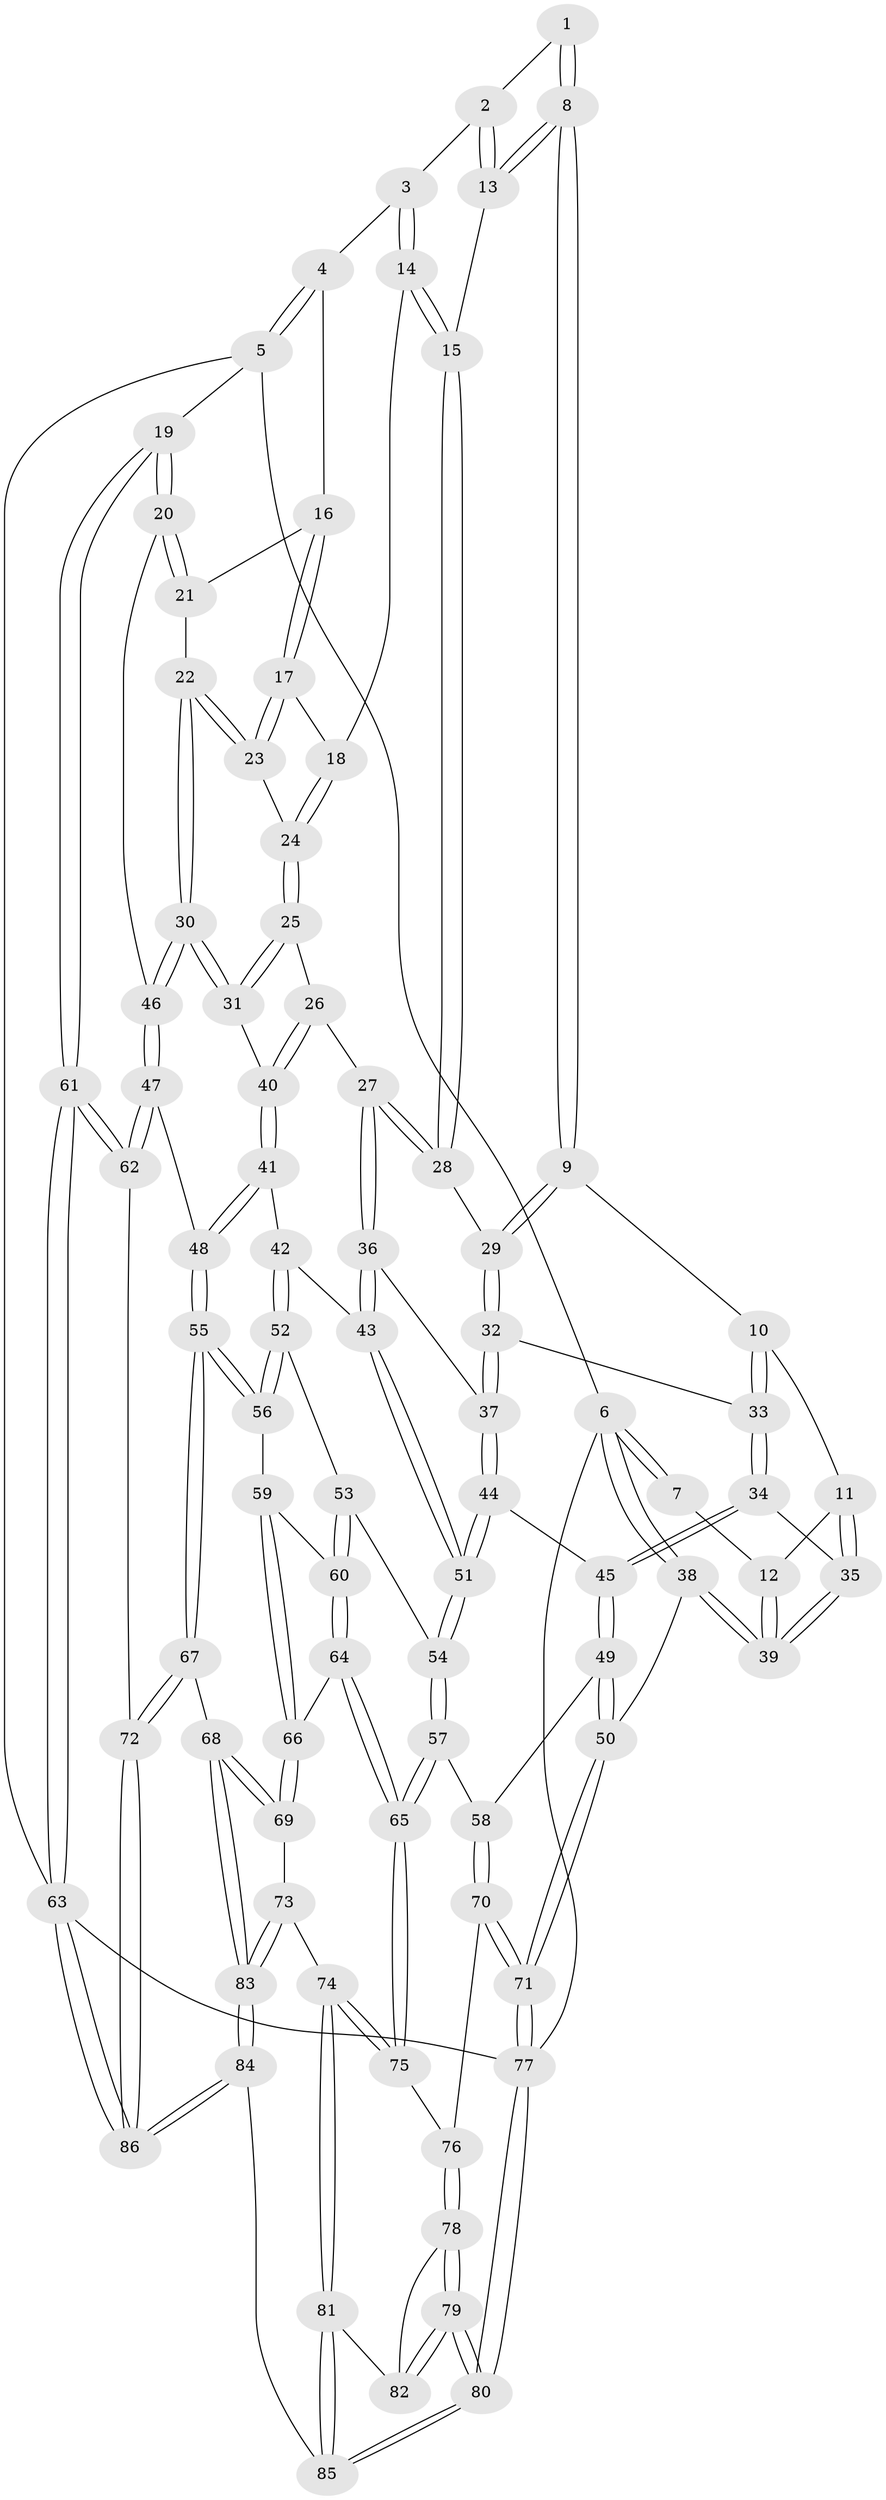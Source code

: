 // Generated by graph-tools (version 1.1) at 2025/11/02/27/25 16:11:56]
// undirected, 86 vertices, 212 edges
graph export_dot {
graph [start="1"]
  node [color=gray90,style=filled];
  1 [pos="+0.214662376674768+0"];
  2 [pos="+0.5774677260498996+0"];
  3 [pos="+0.6494716746461915+0"];
  4 [pos="+0.7395032249104807+0"];
  5 [pos="+1+0"];
  6 [pos="+0+0"];
  7 [pos="+0.19551564245201977+0"];
  8 [pos="+0.294512615198889+0.10404394525657484"];
  9 [pos="+0.2673449622305466+0.16489922601402915"];
  10 [pos="+0.25047692111754344+0.17814405112832257"];
  11 [pos="+0.21567984683676109+0.19946192420731007"];
  12 [pos="+0.01936165805818704+0.2190374117596034"];
  13 [pos="+0.39486286746043675+0.12592136360479322"];
  14 [pos="+0.4357139206059539+0.14021054555260012"];
  15 [pos="+0.4352114358013967+0.14029005413417833"];
  16 [pos="+0.7353732827318743+0"];
  17 [pos="+0.6822603825500605+0.03768496877222013"];
  18 [pos="+0.47895836641083495+0.1510541600655582"];
  19 [pos="+1+0.3886923940995139"];
  20 [pos="+1+0.39667284688356713"];
  21 [pos="+0.8537310160703184+0.1322491397897658"];
  22 [pos="+0.7409460606354693+0.28432079891328865"];
  23 [pos="+0.6778263524439262+0.1441371990423933"];
  24 [pos="+0.5465917895166995+0.22783308820717715"];
  25 [pos="+0.5432287848958443+0.24034832460040245"];
  26 [pos="+0.509511804883519+0.3014091688681737"];
  27 [pos="+0.4866335379413514+0.31525964897425296"];
  28 [pos="+0.4324386867219518+0.27785557537004213"];
  29 [pos="+0.359569517371138+0.2801308175151867"];
  30 [pos="+0.7547551554904669+0.32937886004437766"];
  31 [pos="+0.7333939393270317+0.33780170046496527"];
  32 [pos="+0.33465467584207+0.339173185544072"];
  33 [pos="+0.291023393449032+0.35478944005956403"];
  34 [pos="+0.23126920850684782+0.39547407953225283"];
  35 [pos="+0.21337432003790255+0.3790357142953508"];
  36 [pos="+0.4715306647494089+0.4067445062403928"];
  37 [pos="+0.3990851131985031+0.4105575436325822"];
  38 [pos="+0+0.3452651767971539"];
  39 [pos="+0+0.3212102823306763"];
  40 [pos="+0.6841705159681949+0.3639905067573677"];
  41 [pos="+0.6188433127882031+0.44105875855792503"];
  42 [pos="+0.5494696685314833+0.4734423417070628"];
  43 [pos="+0.48920344264866755+0.43236455237046023"];
  44 [pos="+0.2891621388540014+0.5068244121500015"];
  45 [pos="+0.2496419850018271+0.4867724572628366"];
  46 [pos="+0.9654674524469664+0.42548145442624147"];
  47 [pos="+0.8104331300548676+0.6306681544552811"];
  48 [pos="+0.7830352074728631+0.644228627638931"];
  49 [pos="+0.1034063332589201+0.5596132014106182"];
  50 [pos="+0+0.5673441394638112"];
  51 [pos="+0.35220039284558796+0.5983812773548007"];
  52 [pos="+0.5492135441798146+0.5398973334085789"];
  53 [pos="+0.43838831919433346+0.6099065668835494"];
  54 [pos="+0.3591241484992357+0.6196923267186527"];
  55 [pos="+0.7463332084396934+0.6730685101751975"];
  56 [pos="+0.6541278124710307+0.6661425124535163"];
  57 [pos="+0.33060638738481957+0.7070390837376349"];
  58 [pos="+0.2574848619673978+0.710999865119899"];
  59 [pos="+0.5773039416248009+0.7104808663311954"];
  60 [pos="+0.5601589383049141+0.703680063803138"];
  61 [pos="+1+1"];
  62 [pos="+1+0.8402260308166072"];
  63 [pos="+1+1"];
  64 [pos="+0.37575872855529546+0.7146123296158194"];
  65 [pos="+0.33307109752360786+0.7113613209909982"];
  66 [pos="+0.549143709971395+0.7682835586645297"];
  67 [pos="+0.7386581081956928+0.8756726116623514"];
  68 [pos="+0.6850879463984298+0.8884167437147025"];
  69 [pos="+0.5458860914493714+0.780013315799156"];
  70 [pos="+0.13932308683704475+0.7849570779819366"];
  71 [pos="+0+0.6819886143019904"];
  72 [pos="+0.7539162810005309+0.8916498516238223"];
  73 [pos="+0.4933949242161264+0.8470177418455285"];
  74 [pos="+0.361361734362176+0.8135002071983682"];
  75 [pos="+0.35549895904246737+0.7950097341381344"];
  76 [pos="+0.16340866090692865+0.8478143102503304"];
  77 [pos="+0+1"];
  78 [pos="+0.16395803618467647+0.8496158123142641"];
  79 [pos="+0.08848878343412367+1"];
  80 [pos="+0+1"];
  81 [pos="+0.32279805411471424+0.9044498729908799"];
  82 [pos="+0.24954155305972933+0.8898507674702932"];
  83 [pos="+0.5455451459080904+0.966350402916971"];
  84 [pos="+0.46999987233678236+1"];
  85 [pos="+0.35679212711171754+1"];
  86 [pos="+0.91459368469399+1"];
  1 -- 2;
  1 -- 8;
  1 -- 8;
  2 -- 3;
  2 -- 13;
  2 -- 13;
  3 -- 4;
  3 -- 14;
  3 -- 14;
  4 -- 5;
  4 -- 5;
  4 -- 16;
  5 -- 6;
  5 -- 19;
  5 -- 63;
  6 -- 7;
  6 -- 7;
  6 -- 38;
  6 -- 38;
  6 -- 77;
  7 -- 12;
  8 -- 9;
  8 -- 9;
  8 -- 13;
  8 -- 13;
  9 -- 10;
  9 -- 29;
  9 -- 29;
  10 -- 11;
  10 -- 33;
  10 -- 33;
  11 -- 12;
  11 -- 35;
  11 -- 35;
  12 -- 39;
  12 -- 39;
  13 -- 15;
  14 -- 15;
  14 -- 15;
  14 -- 18;
  15 -- 28;
  15 -- 28;
  16 -- 17;
  16 -- 17;
  16 -- 21;
  17 -- 18;
  17 -- 23;
  17 -- 23;
  18 -- 24;
  18 -- 24;
  19 -- 20;
  19 -- 20;
  19 -- 61;
  19 -- 61;
  20 -- 21;
  20 -- 21;
  20 -- 46;
  21 -- 22;
  22 -- 23;
  22 -- 23;
  22 -- 30;
  22 -- 30;
  23 -- 24;
  24 -- 25;
  24 -- 25;
  25 -- 26;
  25 -- 31;
  25 -- 31;
  26 -- 27;
  26 -- 40;
  26 -- 40;
  27 -- 28;
  27 -- 28;
  27 -- 36;
  27 -- 36;
  28 -- 29;
  29 -- 32;
  29 -- 32;
  30 -- 31;
  30 -- 31;
  30 -- 46;
  30 -- 46;
  31 -- 40;
  32 -- 33;
  32 -- 37;
  32 -- 37;
  33 -- 34;
  33 -- 34;
  34 -- 35;
  34 -- 45;
  34 -- 45;
  35 -- 39;
  35 -- 39;
  36 -- 37;
  36 -- 43;
  36 -- 43;
  37 -- 44;
  37 -- 44;
  38 -- 39;
  38 -- 39;
  38 -- 50;
  40 -- 41;
  40 -- 41;
  41 -- 42;
  41 -- 48;
  41 -- 48;
  42 -- 43;
  42 -- 52;
  42 -- 52;
  43 -- 51;
  43 -- 51;
  44 -- 45;
  44 -- 51;
  44 -- 51;
  45 -- 49;
  45 -- 49;
  46 -- 47;
  46 -- 47;
  47 -- 48;
  47 -- 62;
  47 -- 62;
  48 -- 55;
  48 -- 55;
  49 -- 50;
  49 -- 50;
  49 -- 58;
  50 -- 71;
  50 -- 71;
  51 -- 54;
  51 -- 54;
  52 -- 53;
  52 -- 56;
  52 -- 56;
  53 -- 54;
  53 -- 60;
  53 -- 60;
  54 -- 57;
  54 -- 57;
  55 -- 56;
  55 -- 56;
  55 -- 67;
  55 -- 67;
  56 -- 59;
  57 -- 58;
  57 -- 65;
  57 -- 65;
  58 -- 70;
  58 -- 70;
  59 -- 60;
  59 -- 66;
  59 -- 66;
  60 -- 64;
  60 -- 64;
  61 -- 62;
  61 -- 62;
  61 -- 63;
  61 -- 63;
  62 -- 72;
  63 -- 86;
  63 -- 86;
  63 -- 77;
  64 -- 65;
  64 -- 65;
  64 -- 66;
  65 -- 75;
  65 -- 75;
  66 -- 69;
  66 -- 69;
  67 -- 68;
  67 -- 72;
  67 -- 72;
  68 -- 69;
  68 -- 69;
  68 -- 83;
  68 -- 83;
  69 -- 73;
  70 -- 71;
  70 -- 71;
  70 -- 76;
  71 -- 77;
  71 -- 77;
  72 -- 86;
  72 -- 86;
  73 -- 74;
  73 -- 83;
  73 -- 83;
  74 -- 75;
  74 -- 75;
  74 -- 81;
  74 -- 81;
  75 -- 76;
  76 -- 78;
  76 -- 78;
  77 -- 80;
  77 -- 80;
  78 -- 79;
  78 -- 79;
  78 -- 82;
  79 -- 80;
  79 -- 80;
  79 -- 82;
  79 -- 82;
  80 -- 85;
  80 -- 85;
  81 -- 82;
  81 -- 85;
  81 -- 85;
  83 -- 84;
  83 -- 84;
  84 -- 85;
  84 -- 86;
  84 -- 86;
}
